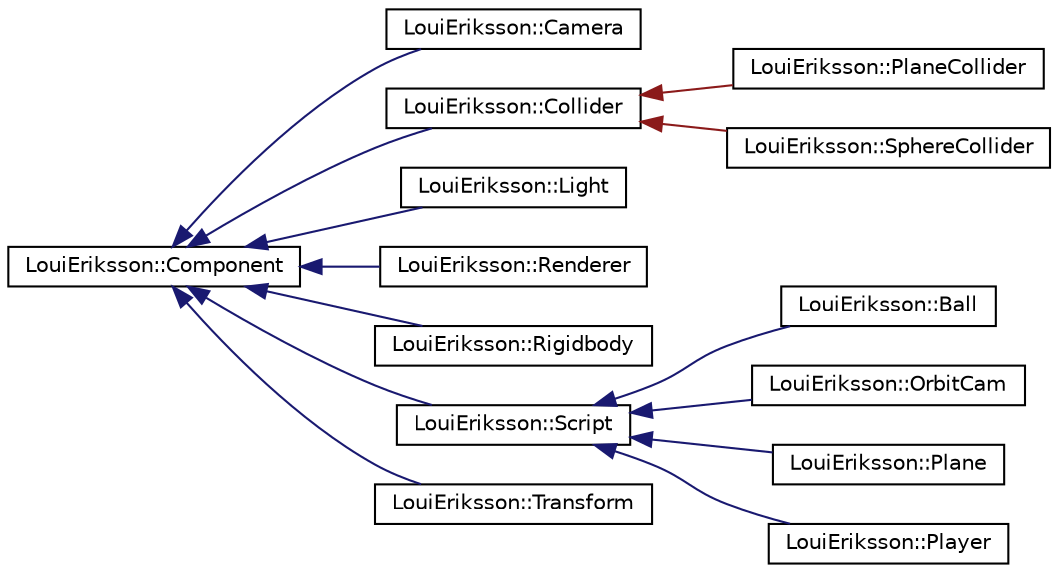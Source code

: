 digraph "Graphical Class Hierarchy"
{
 // LATEX_PDF_SIZE
  edge [fontname="Helvetica",fontsize="10",labelfontname="Helvetica",labelfontsize="10"];
  node [fontname="Helvetica",fontsize="10",shape=record];
  rankdir="LR";
  Node0 [label="LouiEriksson::Component",height=0.2,width=0.4,color="black", fillcolor="white", style="filled",URL="$class_loui_eriksson_1_1_component.html",tooltip="Represents a Component which can be attached to a GameObject."];
  Node0 -> Node1 [dir="back",color="midnightblue",fontsize="10",style="solid",fontname="Helvetica"];
  Node1 [label="LouiEriksson::Camera",height=0.2,width=0.4,color="black", fillcolor="white", style="filled",URL="$class_loui_eriksson_1_1_camera.html",tooltip="Camera class for 3D rendering of a scene from a perspective."];
  Node0 -> Node2 [dir="back",color="midnightblue",fontsize="10",style="solid",fontname="Helvetica"];
  Node2 [label="LouiEriksson::Collider",height=0.2,width=0.4,color="black", fillcolor="white", style="filled",URL="$class_loui_eriksson_1_1_collider.html",tooltip=" "];
  Node2 -> Node3 [dir="back",color="firebrick4",fontsize="10",style="solid",fontname="Helvetica"];
  Node3 [label="LouiEriksson::PlaneCollider",height=0.2,width=0.4,color="black", fillcolor="white", style="filled",URL="$class_loui_eriksson_1_1_plane_collider.html",tooltip=" "];
  Node2 -> Node4 [dir="back",color="firebrick4",fontsize="10",style="solid",fontname="Helvetica"];
  Node4 [label="LouiEriksson::SphereCollider",height=0.2,width=0.4,color="black", fillcolor="white", style="filled",URL="$class_loui_eriksson_1_1_sphere_collider.html",tooltip=" "];
  Node0 -> Node5 [dir="back",color="midnightblue",fontsize="10",style="solid",fontname="Helvetica"];
  Node5 [label="LouiEriksson::Light",height=0.2,width=0.4,color="black", fillcolor="white", style="filled",URL="$class_loui_eriksson_1_1_light.html",tooltip=" "];
  Node0 -> Node6 [dir="back",color="midnightblue",fontsize="10",style="solid",fontname="Helvetica"];
  Node6 [label="LouiEriksson::Renderer",height=0.2,width=0.4,color="black", fillcolor="white", style="filled",URL="$class_loui_eriksson_1_1_renderer.html",tooltip=" "];
  Node0 -> Node7 [dir="back",color="midnightblue",fontsize="10",style="solid",fontname="Helvetica"];
  Node7 [label="LouiEriksson::Rigidbody",height=0.2,width=0.4,color="black", fillcolor="white", style="filled",URL="$class_loui_eriksson_1_1_rigidbody.html",tooltip="Rigidbody Component implementing Rigidbody dynamics and Collision response behaviour."];
  Node0 -> Node8 [dir="back",color="midnightblue",fontsize="10",style="solid",fontname="Helvetica"];
  Node8 [label="LouiEriksson::Script",height=0.2,width=0.4,color="black", fillcolor="white", style="filled",URL="$class_loui_eriksson_1_1_script.html",tooltip="Base class to be inherited by scriptable types."];
  Node8 -> Node9 [dir="back",color="midnightblue",fontsize="10",style="solid",fontname="Helvetica"];
  Node9 [label="LouiEriksson::Ball",height=0.2,width=0.4,color="black", fillcolor="white", style="filled",URL="$class_loui_eriksson_1_1_ball.html",tooltip="Ball object with Rigidbody physics."];
  Node8 -> Node10 [dir="back",color="midnightblue",fontsize="10",style="solid",fontname="Helvetica"];
  Node10 [label="LouiEriksson::OrbitCam",height=0.2,width=0.4,color="black", fillcolor="white", style="filled",URL="$class_loui_eriksson_1_1_orbit_cam.html",tooltip="Camera that orbits a target."];
  Node8 -> Node11 [dir="back",color="midnightblue",fontsize="10",style="solid",fontname="Helvetica"];
  Node11 [label="LouiEriksson::Plane",height=0.2,width=0.4,color="black", fillcolor="white", style="filled",URL="$class_loui_eriksson_1_1_plane.html",tooltip="A Plane with Collision."];
  Node8 -> Node12 [dir="back",color="midnightblue",fontsize="10",style="solid",fontname="Helvetica"];
  Node12 [label="LouiEriksson::Player",height=0.2,width=0.4,color="black", fillcolor="white", style="filled",URL="$class_loui_eriksson_1_1_player.html",tooltip=" "];
  Node0 -> Node13 [dir="back",color="midnightblue",fontsize="10",style="solid",fontname="Helvetica"];
  Node13 [label="LouiEriksson::Transform",height=0.2,width=0.4,color="black", fillcolor="white", style="filled",URL="$struct_loui_eriksson_1_1_transform.html",tooltip="Component representing a Transform."];
}
